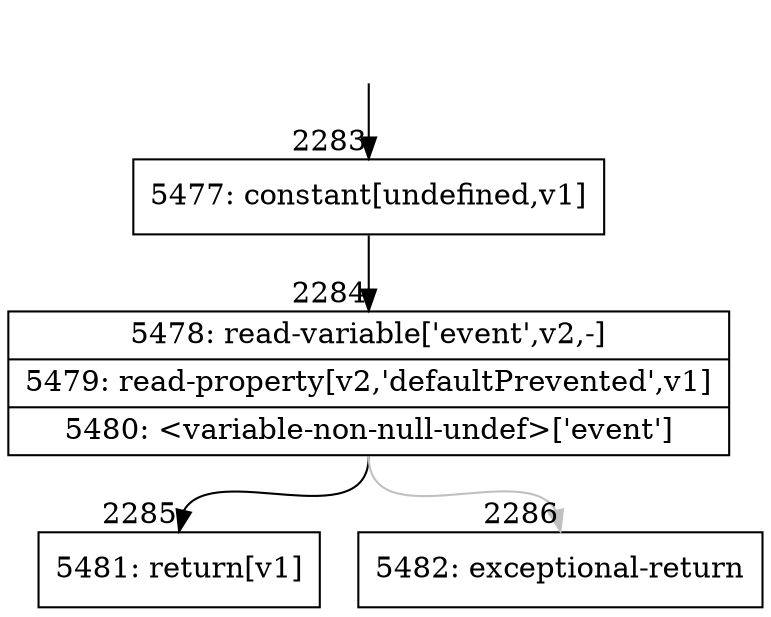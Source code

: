 digraph {
rankdir="TD"
BB_entry176[shape=none,label=""];
BB_entry176 -> BB2283 [tailport=s, headport=n, headlabel="    2283"]
BB2283 [shape=record label="{5477: constant[undefined,v1]}" ] 
BB2283 -> BB2284 [tailport=s, headport=n, headlabel="      2284"]
BB2284 [shape=record label="{5478: read-variable['event',v2,-]|5479: read-property[v2,'defaultPrevented',v1]|5480: \<variable-non-null-undef\>['event']}" ] 
BB2284 -> BB2285 [tailport=s, headport=n, headlabel="      2285"]
BB2284 -> BB2286 [tailport=s, headport=n, color=gray, headlabel="      2286"]
BB2285 [shape=record label="{5481: return[v1]}" ] 
BB2286 [shape=record label="{5482: exceptional-return}" ] 
//#$~ 3239
}
